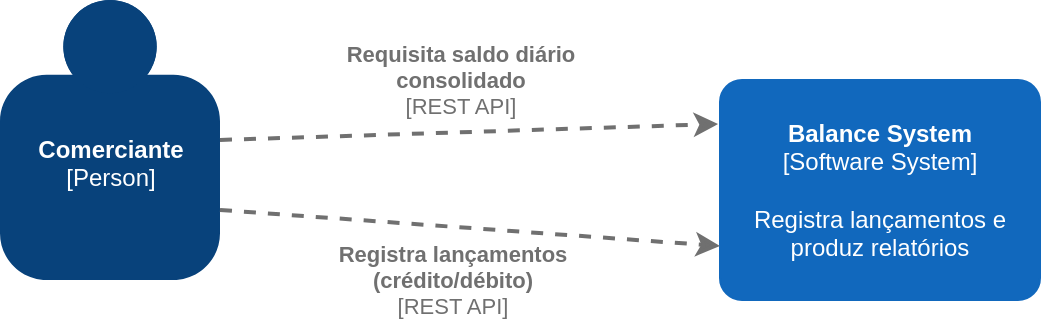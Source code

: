 <mxfile version="14.2.9" type="device" pages="2"><diagram id="QWLoZ52DFfDoEIAHCj94" name="System Context"><mxGraphModel dx="1422" dy="754" grid="1" gridSize="10" guides="1" tooltips="1" connect="1" arrows="1" fold="1" page="1" pageScale="1" pageWidth="850" pageHeight="1100" math="0" shadow="0"><root><mxCell id="0"/><mxCell id="1" parent="0"/><object placeholders="1" c4Name="Comerciante" c4Type="Person" c4Description="" label="&lt;b&gt;%c4Name%&lt;/b&gt;&lt;div&gt;[%c4Type%]&lt;/div&gt;&lt;br&gt;&lt;div&gt;%c4Description%&lt;/div&gt;" id="B2leptYONvhpyUFEGCS6-1"><mxCell style="html=1;dashed=0;whitespace=wrap;fillColor=#08427b;strokeColor=none;fontColor=#ffffff;shape=mxgraph.c4.person;align=center;metaEdit=1;points=[[0.5,0,0],[1,0.5,0],[1,0.75,0],[0.75,1,0],[0.5,1,0],[0.25,1,0],[0,0.75,0],[0,0.5,0]];metaData={&quot;c4Type&quot;:{&quot;editable&quot;:false}};" vertex="1" parent="1"><mxGeometry x="110" y="120" width="110.0" height="140" as="geometry"/></mxCell></object><object placeholders="1" c4Name="Balance System" c4Type="Software System" c4Description="Registra lançamentos e produz relatórios" label="&lt;b&gt;%c4Name%&lt;/b&gt;&lt;div&gt;[%c4Type%]&lt;/div&gt;&lt;br&gt;&lt;div&gt;%c4Description%&lt;/div&gt;" id="B2leptYONvhpyUFEGCS6-2"><mxCell style="rounded=1;whiteSpace=wrap;html=1;labelBackgroundColor=none;fillColor=#1168BD;fontColor=#ffffff;align=center;arcSize=10;strokeColor=#1168BD;metaEdit=1;metaData={&quot;c4Type&quot;:{&quot;editable&quot;:false}};points=[[0.25,0,0],[0.5,0,0],[0.75,0,0],[1,0.25,0],[1,0.5,0],[1,0.75,0],[0.75,1,0],[0.5,1,0],[0.25,1,0],[0,0.75,0],[0,0.5,0],[0,0.25,0]];" vertex="1" parent="1"><mxGeometry x="470" y="160" width="160" height="110.0" as="geometry"/></mxCell></object><object placeholders="1" c4Type="Relationship" c4Technology="REST API" c4Description="Registra lançamentos &#10;(crédito/débito)" label="&lt;div style=&quot;text-align: left&quot;&gt;&lt;div style=&quot;text-align: center&quot;&gt;&lt;b&gt;%c4Description%&lt;/b&gt;&lt;/div&gt;&lt;div style=&quot;text-align: center&quot;&gt;[%c4Technology%]&lt;/div&gt;&lt;/div&gt;" id="B2leptYONvhpyUFEGCS6-4"><mxCell style="edgeStyle=none;rounded=0;html=1;entryX=-0.006;entryY=0.2;jettySize=auto;orthogonalLoop=1;strokeColor=#707070;strokeWidth=2;fontColor=#707070;jumpStyle=none;dashed=1;metaEdit=1;metaData={&quot;c4Type&quot;:{&quot;editable&quot;:false}};exitX=1;exitY=0.5;exitDx=0;exitDy=0;exitPerimeter=0;entryDx=0;entryDy=0;entryPerimeter=0;" edge="1" parent="1" source="B2leptYONvhpyUFEGCS6-1" target="B2leptYONvhpyUFEGCS6-2"><mxGeometry x="-0.086" y="-74" width="160" relative="1" as="geometry"><mxPoint x="220" y="160" as="sourcePoint"/><mxPoint x="380" y="160" as="targetPoint"/><mxPoint as="offset"/></mxGeometry></mxCell></object><object placeholders="1" c4Type="Relationship" c4Technology="REST API" c4Description="Requisita saldo diário&#10;consolidado" label="&lt;div style=&quot;text-align: left&quot;&gt;&lt;div style=&quot;text-align: center&quot;&gt;&lt;b&gt;%c4Description%&lt;/b&gt;&lt;/div&gt;&lt;div style=&quot;text-align: center&quot;&gt;[%c4Technology%]&lt;/div&gt;&lt;/div&gt;" id="B2leptYONvhpyUFEGCS6-5"><mxCell style="edgeStyle=none;rounded=0;html=1;jettySize=auto;orthogonalLoop=1;strokeColor=#707070;strokeWidth=2;fontColor=#707070;jumpStyle=none;dashed=1;metaEdit=1;metaData={&quot;c4Type&quot;:{&quot;editable&quot;:false}};exitX=1;exitY=0.75;exitDx=0;exitDy=0;exitPerimeter=0;" edge="1" parent="1" source="B2leptYONvhpyUFEGCS6-1"><mxGeometry x="-0.082" y="73" width="160" relative="1" as="geometry"><mxPoint x="470" y="190" as="sourcePoint"/><mxPoint x="470" y="243" as="targetPoint"/><mxPoint as="offset"/></mxGeometry></mxCell></object></root></mxGraphModel></diagram><diagram id="fm3Dm8ndz_Vu9GpARwVi" name="Containers"><mxGraphModel dx="1422" dy="697" grid="1" gridSize="10" guides="1" tooltips="1" connect="1" arrows="1" fold="1" page="1" pageScale="1" pageWidth="850" pageHeight="1100" math="0" shadow="0"><root><mxCell id="1gN93WlP33CqUYg5N59P-0"/><mxCell id="1gN93WlP33CqUYg5N59P-1" parent="1gN93WlP33CqUYg5N59P-0"/><object placeholders="1" c4Name="Balance System" c4Type="ExecutionEnvironment" c4Application="Container" label="&lt;div style=&quot;text-align: left&quot;&gt;%c4Name%&lt;/div&gt;&lt;div style=&quot;text-align: left&quot;&gt;[%c4Application%]&lt;/div&gt;" id="oNVKpTYWRG6M-WYmGWQI-4"><mxCell style="rounded=1;whiteSpace=wrap;html=1;labelBackgroundColor=none;fillColor=#ffffff;fontColor=#000000;align=left;arcSize=9;strokeColor=#000000;verticalAlign=bottom;metaEdit=1;metaData={&quot;c4Type&quot;:{&quot;editable&quot;:false}};points=[[0.25,0,0],[0.5,0,0],[0.75,0,0],[1,0.25,0],[1,0.5,0],[1,0.75,0],[0.75,1,0],[0.5,1,0],[0.25,1,0],[0,0.75,0],[0,0.5,0],[0,0.25,0]];" vertex="1" parent="1gN93WlP33CqUYg5N59P-1"><mxGeometry x="310" y="70" width="520" height="310" as="geometry"/></mxCell></object><object placeholders="1" c4Name="Comerciante" c4Type="Person" c4Description="" label="&lt;b&gt;%c4Name%&lt;/b&gt;&lt;div&gt;[%c4Type%]&lt;/div&gt;&lt;br&gt;&lt;div&gt;%c4Description%&lt;/div&gt;" id="oNVKpTYWRG6M-WYmGWQI-0"><mxCell style="html=1;dashed=0;whitespace=wrap;fillColor=#08427b;strokeColor=none;fontColor=#ffffff;shape=mxgraph.c4.person;align=center;metaEdit=1;points=[[0.5,0,0],[1,0.5,0],[1,0.75,0],[0.75,1,0],[0.5,1,0],[0.25,1,0],[0,0.75,0],[0,0.5,0]];metaData={&quot;c4Type&quot;:{&quot;editable&quot;:false}};" vertex="1" parent="1gN93WlP33CqUYg5N59P-1"><mxGeometry x="50" y="120" width="110.0" height="140" as="geometry"/></mxCell></object><object placeholders="1" c4Type="Relationship" c4Technology="REST API" c4Description="Registra lançamentos &#10;(crédito/débito)" label="&lt;div style=&quot;text-align: left&quot;&gt;&lt;div style=&quot;text-align: center&quot;&gt;&lt;b&gt;%c4Description%&lt;/b&gt;&lt;/div&gt;&lt;div style=&quot;text-align: center&quot;&gt;[%c4Technology%]&lt;/div&gt;&lt;/div&gt;" id="oNVKpTYWRG6M-WYmGWQI-2"><mxCell style="edgeStyle=none;rounded=0;html=1;entryX=0;entryY=0.25;jettySize=auto;orthogonalLoop=1;strokeColor=#707070;strokeWidth=2;fontColor=#707070;jumpStyle=none;dashed=1;metaEdit=1;metaData={&quot;c4Type&quot;:{&quot;editable&quot;:false}};exitX=1;exitY=0.5;exitDx=0;exitDy=0;exitPerimeter=0;entryDx=0;entryDy=0;entryPerimeter=0;" edge="1" parent="1gN93WlP33CqUYg5N59P-1" source="oNVKpTYWRG6M-WYmGWQI-0" target="O31TjRWKWfZHUD70Tpbi-0"><mxGeometry x="-0.317" y="-71" width="160" relative="1" as="geometry"><mxPoint x="180" y="160" as="sourcePoint"/><mxPoint x="429.04" y="182" as="targetPoint"/><mxPoint as="offset"/></mxGeometry></mxCell></object><object placeholders="1" c4Type="Relationship" c4Technology="REST API" c4Description="Requisita saldo diário&#10;consolidado" label="&lt;div style=&quot;text-align: left&quot;&gt;&lt;div style=&quot;text-align: center&quot;&gt;&lt;b&gt;%c4Description%&lt;/b&gt;&lt;/div&gt;&lt;div style=&quot;text-align: center&quot;&gt;[%c4Technology%]&lt;/div&gt;&lt;/div&gt;" id="oNVKpTYWRG6M-WYmGWQI-3"><mxCell style="edgeStyle=none;rounded=0;html=1;jettySize=auto;orthogonalLoop=1;strokeColor=#707070;strokeWidth=2;fontColor=#707070;jumpStyle=none;dashed=1;metaEdit=1;metaData={&quot;c4Type&quot;:{&quot;editable&quot;:false}};exitX=1;exitY=0.75;exitDx=0;exitDy=0;exitPerimeter=0;entryX=-0.007;entryY=0.82;entryDx=0;entryDy=0;entryPerimeter=0;" edge="1" parent="1gN93WlP33CqUYg5N59P-1" source="oNVKpTYWRG6M-WYmGWQI-0" target="O31TjRWKWfZHUD70Tpbi-0"><mxGeometry x="-0.358" y="72" width="160" relative="1" as="geometry"><mxPoint x="430" y="190" as="sourcePoint"/><mxPoint x="430" y="243" as="targetPoint"/><mxPoint as="offset"/></mxGeometry></mxCell></object><object placeholders="1" c4Name="BalanceSystem.Api" c4Type="Container" c4Technology="ASP.NET Core" c4Description="" label="&lt;b&gt;%c4Name%&lt;/b&gt;&lt;div&gt;[%c4Type%: %c4Technology%]&lt;/div&gt;&lt;br&gt;&lt;div&gt;%c4Description%&lt;/div&gt;" id="oNVKpTYWRG6M-WYmGWQI-5"><mxCell style="rounded=1;whiteSpace=wrap;html=1;labelBackgroundColor=none;fillColor=#85BBF0;fontColor=#ffffff;align=center;arcSize=10;strokeColor=#78A8D8;metaEdit=1;metaData={&quot;c4Type&quot;:{&quot;editable&quot;:false}};points=[[0.25,0,0],[0.5,0,0],[0.75,0,0],[1,0.25,0],[1,0.5,0],[1,0.75,0],[0.75,1,0],[0.5,1,0],[0.25,1,0],[0,0.75,0],[0,0.5,0],[0,0.25,0]];" vertex="1" parent="1gN93WlP33CqUYg5N59P-1"><mxGeometry x="630" y="100" width="140" height="100" as="geometry"/></mxCell></object><object placeholders="1" c4Type="Database" c4Technology="PostgreSql" c4Description="" label="%c4Type%&lt;div&gt;[Container:&amp;nbsp;%c4Technology%]&lt;/div&gt;&lt;br&gt;&lt;div&gt;%c4Description%&lt;/div&gt;" id="oNVKpTYWRG6M-WYmGWQI-6"><mxCell style="shape=cylinder;whiteSpace=wrap;html=1;boundedLbl=1;rounded=0;labelBackgroundColor=none;fillColor=#438DD5;fontSize=12;fontColor=#ffffff;align=center;strokeColor=#3C7FC0;metaEdit=1;points=[[0.5,0,0],[1,0.25,0],[1,0.5,0],[1,0.75,0],[0.5,1,0],[0,0.75,0],[0,0.5,0],[0,0.25,0]];metaData={&quot;c4Type&quot;:{&quot;editable&quot;:false}};" vertex="1" parent="1gN93WlP33CqUYg5N59P-1"><mxGeometry x="640" y="250" width="120" height="110" as="geometry"/></mxCell></object><object placeholders="1" c4Type="Relationship" c4Technology="EF Core" c4Description="" label="&lt;div style=&quot;text-align: left&quot;&gt;&lt;div style=&quot;text-align: center&quot;&gt;&lt;b&gt;%c4Description%&lt;/b&gt;&lt;/div&gt;&lt;div style=&quot;text-align: center&quot;&gt;[%c4Technology%]&lt;/div&gt;&lt;/div&gt;" id="oNVKpTYWRG6M-WYmGWQI-7"><mxCell style="edgeStyle=none;rounded=0;html=1;entryX=0.5;entryY=0;jettySize=auto;orthogonalLoop=1;strokeColor=#707070;strokeWidth=2;fontColor=#707070;jumpStyle=none;dashed=1;metaEdit=1;metaData={&quot;c4Type&quot;:{&quot;editable&quot;:false}};entryDx=0;entryDy=0;entryPerimeter=0;exitX=0.5;exitY=1;exitDx=0;exitDy=0;exitPerimeter=0;" edge="1" parent="1gN93WlP33CqUYg5N59P-1" source="oNVKpTYWRG6M-WYmGWQI-5" target="oNVKpTYWRG6M-WYmGWQI-6"><mxGeometry width="160" relative="1" as="geometry"><mxPoint x="500" y="120" as="sourcePoint"/><mxPoint x="660" y="120" as="targetPoint"/></mxGeometry></mxCell></object><object placeholders="1" c4Name="API Gateway" c4Type="Container" c4Technology="OSS ou SasS" c4Description="Terminação HTTPS, &#10;Monitoramento, &#10;Gestão de Tokens JWT" label="&lt;b&gt;%c4Name%&lt;/b&gt;&lt;div&gt;[%c4Type%: %c4Technology%]&lt;/div&gt;&lt;br&gt;&lt;div&gt;%c4Description%&lt;/div&gt;" id="O31TjRWKWfZHUD70Tpbi-0"><mxCell style="rounded=1;whiteSpace=wrap;html=1;labelBackgroundColor=none;fillColor=#85BBF0;fontColor=#ffffff;align=center;arcSize=10;strokeColor=#78A8D8;metaEdit=1;metaData={&quot;c4Type&quot;:{&quot;editable&quot;:false}};points=[[0.25,0,0],[0.5,0,0],[0.75,0,0],[1,0.25,0],[1,0.5,0],[1,0.75,0],[0.75,1,0],[0.5,1,0],[0.25,1,0],[0,0.75,0],[0,0.5,0],[0,0.25,0]];" vertex="1" parent="1gN93WlP33CqUYg5N59P-1"><mxGeometry x="390" y="150" width="140" height="100" as="geometry"/></mxCell></object><object placeholders="1" c4Type="Relationship" c4Technology="REST API" c4Description="Chamadas HTTP" label="&lt;div style=&quot;text-align: left&quot;&gt;&lt;div style=&quot;text-align: center&quot;&gt;&lt;b&gt;%c4Description%&lt;/b&gt;&lt;/div&gt;&lt;div style=&quot;text-align: center&quot;&gt;[%c4Technology%]&lt;/div&gt;&lt;/div&gt;" id="O31TjRWKWfZHUD70Tpbi-1"><mxCell style="edgeStyle=none;rounded=0;html=1;entryX=0;entryY=0.5;jettySize=auto;orthogonalLoop=1;strokeColor=#707070;strokeWidth=2;fontColor=#707070;jumpStyle=none;dashed=1;metaEdit=1;metaData={&quot;c4Type&quot;:{&quot;editable&quot;:false}};entryDx=0;entryDy=0;entryPerimeter=0;exitX=1;exitY=0.5;exitDx=0;exitDy=0;exitPerimeter=0;" edge="1" parent="1gN93WlP33CqUYg5N59P-1" source="O31TjRWKWfZHUD70Tpbi-0" target="oNVKpTYWRG6M-WYmGWQI-5"><mxGeometry width="160" relative="1" as="geometry"><mxPoint x="340" y="190" as="sourcePoint"/><mxPoint x="500" y="190" as="targetPoint"/></mxGeometry></mxCell></object></root></mxGraphModel></diagram></mxfile>